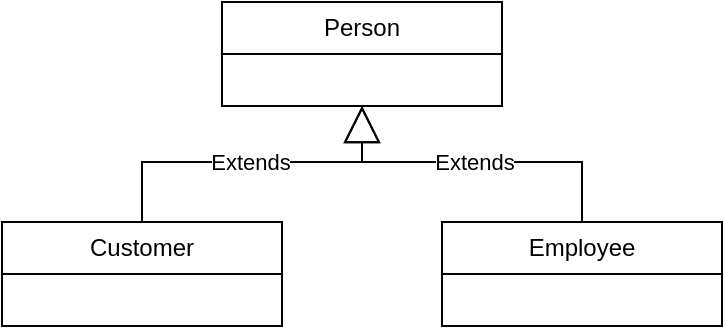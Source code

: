 <mxfile version="22.0.8" type="github">
  <diagram id="C5RBs43oDa-KdzZeNtuy" name="Page-1">
    <mxGraphModel dx="1434" dy="750" grid="1" gridSize="10" guides="1" tooltips="1" connect="1" arrows="1" fold="1" page="1" pageScale="1" pageWidth="827" pageHeight="1169" math="0" shadow="0">
      <root>
        <mxCell id="WIyWlLk6GJQsqaUBKTNV-0" />
        <mxCell id="WIyWlLk6GJQsqaUBKTNV-1" parent="WIyWlLk6GJQsqaUBKTNV-0" />
        <mxCell id="lxfbXOvgFi9pX_aIyeBM-0" value="Person" style="swimlane;fontStyle=0;childLayout=stackLayout;horizontal=1;startSize=26;fillColor=none;horizontalStack=0;resizeParent=1;resizeParentMax=0;resizeLast=0;collapsible=1;marginBottom=0;whiteSpace=wrap;html=1;" vertex="1" parent="WIyWlLk6GJQsqaUBKTNV-1">
          <mxGeometry x="210" y="70" width="140" height="52" as="geometry" />
        </mxCell>
        <mxCell id="lxfbXOvgFi9pX_aIyeBM-4" value="Customer" style="swimlane;fontStyle=0;childLayout=stackLayout;horizontal=1;startSize=26;fillColor=none;horizontalStack=0;resizeParent=1;resizeParentMax=0;resizeLast=0;collapsible=1;marginBottom=0;whiteSpace=wrap;html=1;" vertex="1" parent="WIyWlLk6GJQsqaUBKTNV-1">
          <mxGeometry x="100" y="180" width="140" height="52" as="geometry" />
        </mxCell>
        <mxCell id="lxfbXOvgFi9pX_aIyeBM-5" value="Employee" style="swimlane;fontStyle=0;childLayout=stackLayout;horizontal=1;startSize=26;fillColor=none;horizontalStack=0;resizeParent=1;resizeParentMax=0;resizeLast=0;collapsible=1;marginBottom=0;whiteSpace=wrap;html=1;" vertex="1" parent="WIyWlLk6GJQsqaUBKTNV-1">
          <mxGeometry x="320" y="180" width="140" height="52" as="geometry" />
        </mxCell>
        <mxCell id="lxfbXOvgFi9pX_aIyeBM-7" value="Extends" style="endArrow=block;endSize=16;endFill=0;html=1;rounded=0;exitX=0.5;exitY=0;exitDx=0;exitDy=0;entryX=0.5;entryY=1;entryDx=0;entryDy=0;" edge="1" parent="WIyWlLk6GJQsqaUBKTNV-1" source="lxfbXOvgFi9pX_aIyeBM-4" target="lxfbXOvgFi9pX_aIyeBM-0">
          <mxGeometry width="160" relative="1" as="geometry">
            <mxPoint x="330" y="390" as="sourcePoint" />
            <mxPoint x="280" y="140" as="targetPoint" />
            <Array as="points">
              <mxPoint x="170" y="150" />
              <mxPoint x="230" y="150" />
              <mxPoint x="280" y="150" />
            </Array>
          </mxGeometry>
        </mxCell>
        <mxCell id="lxfbXOvgFi9pX_aIyeBM-8" value="Extends" style="endArrow=block;endSize=16;endFill=0;html=1;rounded=0;exitX=0.5;exitY=0;exitDx=0;exitDy=0;entryX=0.5;entryY=1;entryDx=0;entryDy=0;" edge="1" parent="WIyWlLk6GJQsqaUBKTNV-1" source="lxfbXOvgFi9pX_aIyeBM-5" target="lxfbXOvgFi9pX_aIyeBM-0">
          <mxGeometry width="160" relative="1" as="geometry">
            <mxPoint x="330" y="390" as="sourcePoint" />
            <mxPoint x="310" y="180" as="targetPoint" />
            <Array as="points">
              <mxPoint x="390" y="150" />
              <mxPoint x="280" y="150" />
            </Array>
          </mxGeometry>
        </mxCell>
      </root>
    </mxGraphModel>
  </diagram>
</mxfile>
